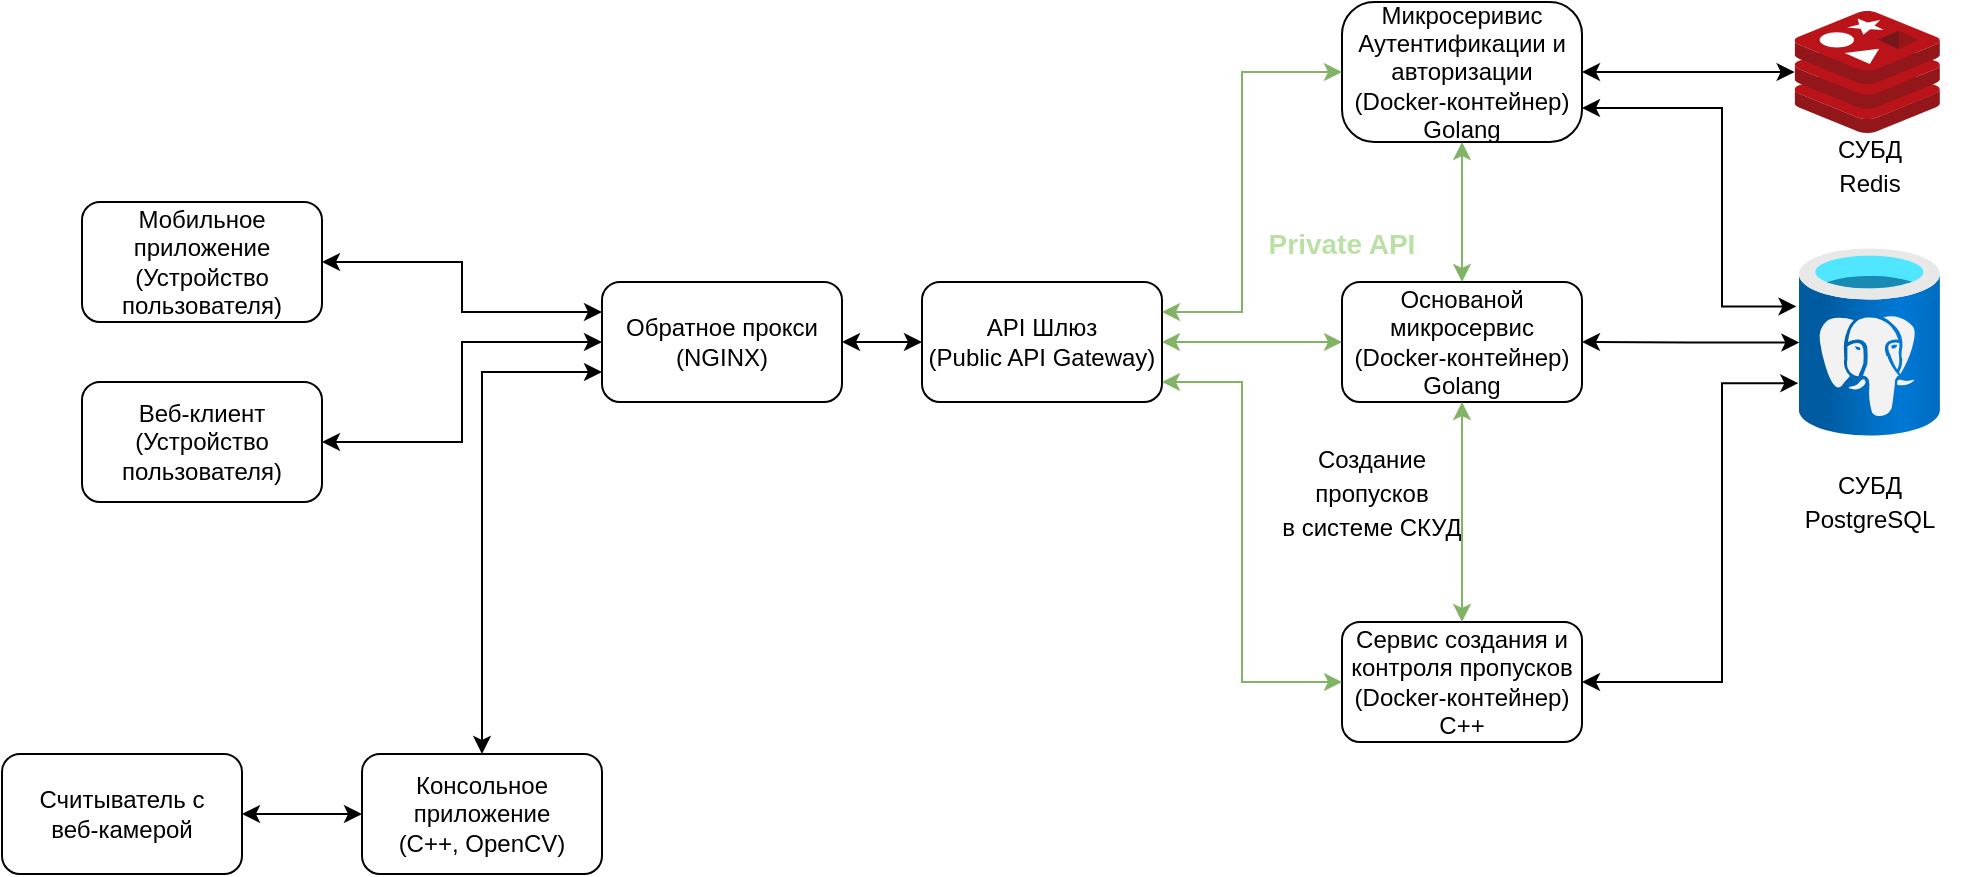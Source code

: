 <mxfile version="17.1.3" type="github">
  <diagram id="SW4DfvEqGbZ3StJW-6-M" name="Page-1">
    <mxGraphModel dx="-188" dy="503" grid="1" gridSize="10" guides="1" tooltips="1" connect="1" arrows="1" fold="1" page="1" pageScale="1" pageWidth="1169" pageHeight="827" math="0" shadow="0">
      <root>
        <mxCell id="0" />
        <mxCell id="1" parent="0" />
        <mxCell id="0ASeBLusxYy_lWqm8Vvi-58" value="" style="edgeStyle=orthogonalEdgeStyle;rounded=0;orthogonalLoop=1;jettySize=auto;html=1;fontSize=12;fontColor=#000000;startArrow=classic;startFill=1;endArrow=classic;endFill=1;strokeWidth=1;fillColor=#d5e8d4;strokeColor=#82b366;entryX=0.5;entryY=0;entryDx=0;entryDy=0;exitX=0.5;exitY=1;exitDx=0;exitDy=0;" parent="1" source="0ASeBLusxYy_lWqm8Vvi-11" target="0ASeBLusxYy_lWqm8Vvi-14" edge="1">
          <mxGeometry relative="1" as="geometry">
            <Array as="points" />
            <mxPoint x="2050" y="240" as="targetPoint" />
            <mxPoint x="2050" y="175" as="sourcePoint" />
          </mxGeometry>
        </mxCell>
        <mxCell id="IJb-e8eg-xS6ZChyu8Ve-141" style="edgeStyle=orthogonalEdgeStyle;rounded=0;orthogonalLoop=1;jettySize=auto;html=1;startArrow=classic;startFill=1;strokeWidth=1;entryX=0;entryY=0.5;entryDx=0;entryDy=0;exitX=1;exitY=0.5;exitDx=0;exitDy=0;" parent="1" source="0ASeBLusxYy_lWqm8Vvi-7" target="IJb-e8eg-xS6ZChyu8Ve-163" edge="1">
          <mxGeometry relative="1" as="geometry">
            <mxPoint x="1430.78" y="506" as="targetPoint" />
            <mxPoint x="1390" y="506" as="sourcePoint" />
          </mxGeometry>
        </mxCell>
        <mxCell id="0ASeBLusxYy_lWqm8Vvi-42" style="edgeStyle=orthogonalEdgeStyle;rounded=0;orthogonalLoop=1;jettySize=auto;html=1;exitX=1;exitY=0.5;exitDx=0;exitDy=0;entryX=0;entryY=0.5;entryDx=0;entryDy=0;startArrow=classic;startFill=1;endArrow=classic;endFill=1;strokeWidth=1;fillColor=#d5e8d4;strokeColor=#82b366;entryPerimeter=0;" parent="1" source="IJb-e8eg-xS6ZChyu8Ve-150" target="0ASeBLusxYy_lWqm8Vvi-14" edge="1">
          <mxGeometry relative="1" as="geometry">
            <Array as="points">
              <mxPoint x="1960" y="270" />
              <mxPoint x="1960" y="270" />
            </Array>
          </mxGeometry>
        </mxCell>
        <mxCell id="IJb-e8eg-xS6ZChyu8Ve-150" value="API Шлюз&lt;br&gt;(Public API Gateway)" style="rounded=1;whiteSpace=wrap;html=1;" parent="1" vertex="1">
          <mxGeometry x="1780" y="240" width="120" height="60" as="geometry" />
        </mxCell>
        <mxCell id="0ASeBLusxYy_lWqm8Vvi-35" style="edgeStyle=orthogonalEdgeStyle;rounded=0;orthogonalLoop=1;jettySize=auto;html=1;exitX=1;exitY=0.5;exitDx=0;exitDy=0;startArrow=classic;startFill=1;strokeWidth=1;endArrow=classic;endFill=1;entryX=0;entryY=0.5;entryDx=0;entryDy=0;" parent="1" source="IJb-e8eg-xS6ZChyu8Ve-155" target="0ASeBLusxYy_lWqm8Vvi-1" edge="1">
          <mxGeometry relative="1" as="geometry">
            <mxPoint x="1590" y="270" as="targetPoint" />
            <Array as="points">
              <mxPoint x="1550" y="320" />
              <mxPoint x="1550" y="270" />
            </Array>
          </mxGeometry>
        </mxCell>
        <mxCell id="IJb-e8eg-xS6ZChyu8Ve-155" value="Веб-клиент&lt;br&gt;(Устройство пользователя)" style="rounded=1;whiteSpace=wrap;html=1;" parent="1" vertex="1">
          <mxGeometry x="1360" y="290" width="120" height="60" as="geometry" />
        </mxCell>
        <mxCell id="0ASeBLusxYy_lWqm8Vvi-36" style="edgeStyle=orthogonalEdgeStyle;rounded=0;orthogonalLoop=1;jettySize=auto;html=1;exitX=1;exitY=0.5;exitDx=0;exitDy=0;startArrow=classic;startFill=1;endArrow=classic;endFill=1;strokeWidth=1;entryX=0;entryY=0.25;entryDx=0;entryDy=0;" parent="1" source="IJb-e8eg-xS6ZChyu8Ve-157" edge="1" target="0ASeBLusxYy_lWqm8Vvi-1">
          <mxGeometry relative="1" as="geometry">
            <mxPoint x="1560" y="270" as="targetPoint" />
          </mxGeometry>
        </mxCell>
        <mxCell id="IJb-e8eg-xS6ZChyu8Ve-157" value="Мобильное приложение&lt;br&gt;(Устройство пользователя)" style="rounded=1;whiteSpace=wrap;html=1;" parent="1" vertex="1">
          <mxGeometry x="1360" y="200" width="120" height="60" as="geometry" />
        </mxCell>
        <mxCell id="0ASeBLusxYy_lWqm8Vvi-53" style="edgeStyle=orthogonalEdgeStyle;rounded=0;orthogonalLoop=1;jettySize=auto;html=1;exitX=0.5;exitY=0;exitDx=0;exitDy=0;entryX=0;entryY=0.75;entryDx=0;entryDy=0;fontSize=12;fontColor=#000000;startArrow=classic;startFill=1;endArrow=classic;endFill=1;strokeWidth=1;" parent="1" source="IJb-e8eg-xS6ZChyu8Ve-163" target="0ASeBLusxYy_lWqm8Vvi-1" edge="1">
          <mxGeometry relative="1" as="geometry">
            <Array as="points">
              <mxPoint x="1560" y="285" />
            </Array>
          </mxGeometry>
        </mxCell>
        <mxCell id="IJb-e8eg-xS6ZChyu8Ve-163" value="Консольное приложение&lt;br&gt;(C++, OpenCV)" style="rounded=1;whiteSpace=wrap;html=1;" parent="1" vertex="1">
          <mxGeometry x="1500.0" y="476" width="120" height="60" as="geometry" />
        </mxCell>
        <mxCell id="0ASeBLusxYy_lWqm8Vvi-33" style="edgeStyle=orthogonalEdgeStyle;rounded=0;orthogonalLoop=1;jettySize=auto;html=1;exitX=1;exitY=0.5;exitDx=0;exitDy=0;startArrow=classic;startFill=1;strokeWidth=1;" parent="1" source="0ASeBLusxYy_lWqm8Vvi-1" target="IJb-e8eg-xS6ZChyu8Ve-150" edge="1">
          <mxGeometry relative="1" as="geometry" />
        </mxCell>
        <mxCell id="0ASeBLusxYy_lWqm8Vvi-1" value="Обратное прокси&lt;br&gt;(NGINX)" style="rounded=1;whiteSpace=wrap;html=1;" parent="1" vertex="1">
          <mxGeometry x="1620" y="240" width="120" height="60" as="geometry" />
        </mxCell>
        <mxCell id="0ASeBLusxYy_lWqm8Vvi-7" value="Считыватель с &lt;br&gt;веб-камерой" style="rounded=1;whiteSpace=wrap;html=1;" parent="1" vertex="1">
          <mxGeometry x="1320.0" y="476" width="120" height="60" as="geometry" />
        </mxCell>
        <mxCell id="0ASeBLusxYy_lWqm8Vvi-11" value="Микросеривис&lt;br&gt;Аутентификации и авторизации&lt;br&gt;(Docker-контейнер)&lt;br&gt;Golang" style="rounded=1;whiteSpace=wrap;html=1;arcSize=23;" parent="1" vertex="1">
          <mxGeometry x="1990" y="100" width="120" height="70" as="geometry" />
        </mxCell>
        <mxCell id="0ASeBLusxYy_lWqm8Vvi-14" value="Основаной микросервис&lt;br&gt;(Docker-контейнер)&lt;br&gt;Golang" style="rounded=1;whiteSpace=wrap;html=1;" parent="1" vertex="1">
          <mxGeometry x="1990" y="240" width="120" height="60" as="geometry" />
        </mxCell>
        <mxCell id="0ASeBLusxYy_lWqm8Vvi-30" value="" style="aspect=fixed;html=1;points=[];align=center;image;fontSize=12;image=img/lib/azure2/databases/Azure_Database_PostgreSQL_Server.svg;" parent="1" vertex="1">
          <mxGeometry x="2218.44" y="223" width="70.5" height="94" as="geometry" />
        </mxCell>
        <mxCell id="-5wnUk8HzMggQEpB9TKb-9" value="" style="edgeStyle=orthogonalEdgeStyle;rounded=0;orthogonalLoop=1;jettySize=auto;html=1;endArrow=classic;endFill=1;startArrow=classic;startFill=1;" edge="1" parent="1" source="0ASeBLusxYy_lWqm8Vvi-31" target="0ASeBLusxYy_lWqm8Vvi-11">
          <mxGeometry relative="1" as="geometry" />
        </mxCell>
        <mxCell id="0ASeBLusxYy_lWqm8Vvi-31" value="" style="sketch=0;aspect=fixed;html=1;points=[];align=center;image;fontSize=12;image=img/lib/mscae/Cache_Redis_Product.svg;" parent="1" vertex="1">
          <mxGeometry x="2216.32" y="104.5" width="72.62" height="61" as="geometry" />
        </mxCell>
        <mxCell id="0ASeBLusxYy_lWqm8Vvi-45" value="&lt;b&gt;&lt;font style=&quot;font-size: 14px&quot; color=&quot;#b9e0a5&quot;&gt;Private API&lt;br&gt;&lt;/font&gt;&lt;/b&gt;" style="text;html=1;strokeColor=none;fillColor=none;align=center;verticalAlign=middle;whiteSpace=wrap;rounded=0;" parent="1" vertex="1">
          <mxGeometry x="1950" y="206" width="80" height="30" as="geometry" />
        </mxCell>
        <mxCell id="0ASeBLusxYy_lWqm8Vvi-50" value="&lt;font color=&quot;#000000&quot; style=&quot;font-size: 12px&quot;&gt;Создание пропусков&lt;br&gt;в системе СКУД&lt;br&gt;&lt;/font&gt;" style="text;html=1;strokeColor=none;fillColor=none;align=center;verticalAlign=middle;whiteSpace=wrap;rounded=0;fontSize=14;fontColor=#B9E0A5;" parent="1" vertex="1">
          <mxGeometry x="1950" y="330" width="110" height="30" as="geometry" />
        </mxCell>
        <mxCell id="3" value="&lt;font color=&quot;#000000&quot; style=&quot;font-size: 12px&quot;&gt;СУБД&lt;br&gt;PostgreSQL&lt;br&gt;&lt;/font&gt;" style="text;html=1;strokeColor=none;fillColor=none;align=center;verticalAlign=middle;whiteSpace=wrap;rounded=0;fontSize=14;fontColor=#B9E0A5;" parent="1" vertex="1">
          <mxGeometry x="2198.69" y="334" width="110" height="30" as="geometry" />
        </mxCell>
        <mxCell id="4" value="&lt;font color=&quot;#000000&quot; style=&quot;font-size: 12px&quot;&gt;СУБД&lt;br&gt;Redis&lt;br&gt;&lt;/font&gt;" style="text;html=1;strokeColor=none;fillColor=none;align=center;verticalAlign=middle;whiteSpace=wrap;rounded=0;fontSize=14;fontColor=#B9E0A5;" parent="1" vertex="1">
          <mxGeometry x="2198.69" y="165.5" width="110" height="30" as="geometry" />
        </mxCell>
        <mxCell id="0ASeBLusxYy_lWqm8Vvi-15" value="Сервис создания и контроля пропусков&lt;br&gt;(Docker-контейнер)&lt;br&gt;С++" style="rounded=1;whiteSpace=wrap;html=1;" parent="1" vertex="1">
          <mxGeometry x="1990" y="410" width="120" height="60" as="geometry" />
        </mxCell>
        <mxCell id="-5wnUk8HzMggQEpB9TKb-5" value="" style="edgeStyle=orthogonalEdgeStyle;rounded=0;orthogonalLoop=1;jettySize=auto;html=1;startArrow=classic;startFill=1;endArrow=classic;endFill=1;strokeWidth=1;fillColor=#d5e8d4;strokeColor=#82b366;exitX=0.5;exitY=1;exitDx=0;exitDy=0;entryX=0.5;entryY=0;entryDx=0;entryDy=0;" edge="1" parent="1" source="0ASeBLusxYy_lWqm8Vvi-14" target="0ASeBLusxYy_lWqm8Vvi-15">
          <mxGeometry relative="1" as="geometry">
            <mxPoint x="2050" y="300" as="sourcePoint" />
            <mxPoint x="2050" y="480" as="targetPoint" />
            <Array as="points" />
          </mxGeometry>
        </mxCell>
        <mxCell id="-5wnUk8HzMggQEpB9TKb-6" style="edgeStyle=orthogonalEdgeStyle;rounded=0;orthogonalLoop=1;jettySize=auto;html=1;exitX=1;exitY=0.25;exitDx=0;exitDy=0;entryX=0;entryY=0.5;entryDx=0;entryDy=0;startArrow=classic;startFill=1;endArrow=classic;endFill=1;strokeWidth=1;fillColor=#d5e8d4;strokeColor=#82b366;" edge="1" parent="1" source="IJb-e8eg-xS6ZChyu8Ve-150" target="0ASeBLusxYy_lWqm8Vvi-11">
          <mxGeometry relative="1" as="geometry">
            <Array as="points">
              <mxPoint x="1940" y="255" />
              <mxPoint x="1940" y="135" />
            </Array>
            <mxPoint x="1910" y="280" as="sourcePoint" />
            <mxPoint x="2000" y="280" as="targetPoint" />
          </mxGeometry>
        </mxCell>
        <mxCell id="-5wnUk8HzMggQEpB9TKb-7" style="edgeStyle=orthogonalEdgeStyle;rounded=0;orthogonalLoop=1;jettySize=auto;html=1;entryX=0;entryY=0.5;entryDx=0;entryDy=0;startArrow=classic;startFill=1;endArrow=classic;endFill=1;strokeWidth=1;fillColor=#d5e8d4;strokeColor=#82b366;" edge="1" parent="1" target="0ASeBLusxYy_lWqm8Vvi-15">
          <mxGeometry relative="1" as="geometry">
            <Array as="points">
              <mxPoint x="1940" y="290" />
              <mxPoint x="1940" y="440" />
            </Array>
            <mxPoint x="1900" y="290" as="sourcePoint" />
            <mxPoint x="2000.24" y="160.44" as="targetPoint" />
          </mxGeometry>
        </mxCell>
        <mxCell id="-5wnUk8HzMggQEpB9TKb-10" value="" style="edgeStyle=orthogonalEdgeStyle;rounded=0;orthogonalLoop=1;jettySize=auto;html=1;endArrow=classic;endFill=1;startArrow=classic;startFill=1;exitX=-0.017;exitY=0.311;exitDx=0;exitDy=0;exitPerimeter=0;entryX=1;entryY=0.75;entryDx=0;entryDy=0;" edge="1" parent="1" source="0ASeBLusxYy_lWqm8Vvi-30" target="0ASeBLusxYy_lWqm8Vvi-11">
          <mxGeometry relative="1" as="geometry">
            <mxPoint x="2226.32" y="150.524" as="sourcePoint" />
            <mxPoint x="2120" y="150" as="targetPoint" />
            <Array as="points">
              <mxPoint x="2180" y="252" />
              <mxPoint x="2180" y="153" />
              <mxPoint x="2110" y="153" />
            </Array>
          </mxGeometry>
        </mxCell>
        <mxCell id="-5wnUk8HzMggQEpB9TKb-11" value="" style="edgeStyle=orthogonalEdgeStyle;rounded=0;orthogonalLoop=1;jettySize=auto;html=1;endArrow=classic;endFill=1;startArrow=classic;startFill=1;exitX=0.003;exitY=0.503;exitDx=0;exitDy=0;exitPerimeter=0;entryX=1;entryY=0.5;entryDx=0;entryDy=0;" edge="1" parent="1" source="0ASeBLusxYy_lWqm8Vvi-30" target="0ASeBLusxYy_lWqm8Vvi-14">
          <mxGeometry relative="1" as="geometry">
            <mxPoint x="2227.242" y="279.234" as="sourcePoint" />
            <mxPoint x="2120" y="165" as="targetPoint" />
            <Array as="points">
              <mxPoint x="2164" y="270" />
            </Array>
          </mxGeometry>
        </mxCell>
        <mxCell id="-5wnUk8HzMggQEpB9TKb-12" value="" style="edgeStyle=orthogonalEdgeStyle;rounded=0;orthogonalLoop=1;jettySize=auto;html=1;endArrow=classic;endFill=1;startArrow=classic;startFill=1;exitX=-0.004;exitY=0.719;exitDx=0;exitDy=0;exitPerimeter=0;entryX=1;entryY=0.5;entryDx=0;entryDy=0;" edge="1" parent="1" source="0ASeBLusxYy_lWqm8Vvi-30" target="0ASeBLusxYy_lWqm8Vvi-15">
          <mxGeometry relative="1" as="geometry">
            <mxPoint x="2208.651" y="334.282" as="sourcePoint" />
            <mxPoint x="2100" y="334" as="targetPoint" />
            <Array as="points">
              <mxPoint x="2180" y="291" />
              <mxPoint x="2180" y="440" />
            </Array>
          </mxGeometry>
        </mxCell>
      </root>
    </mxGraphModel>
  </diagram>
</mxfile>
